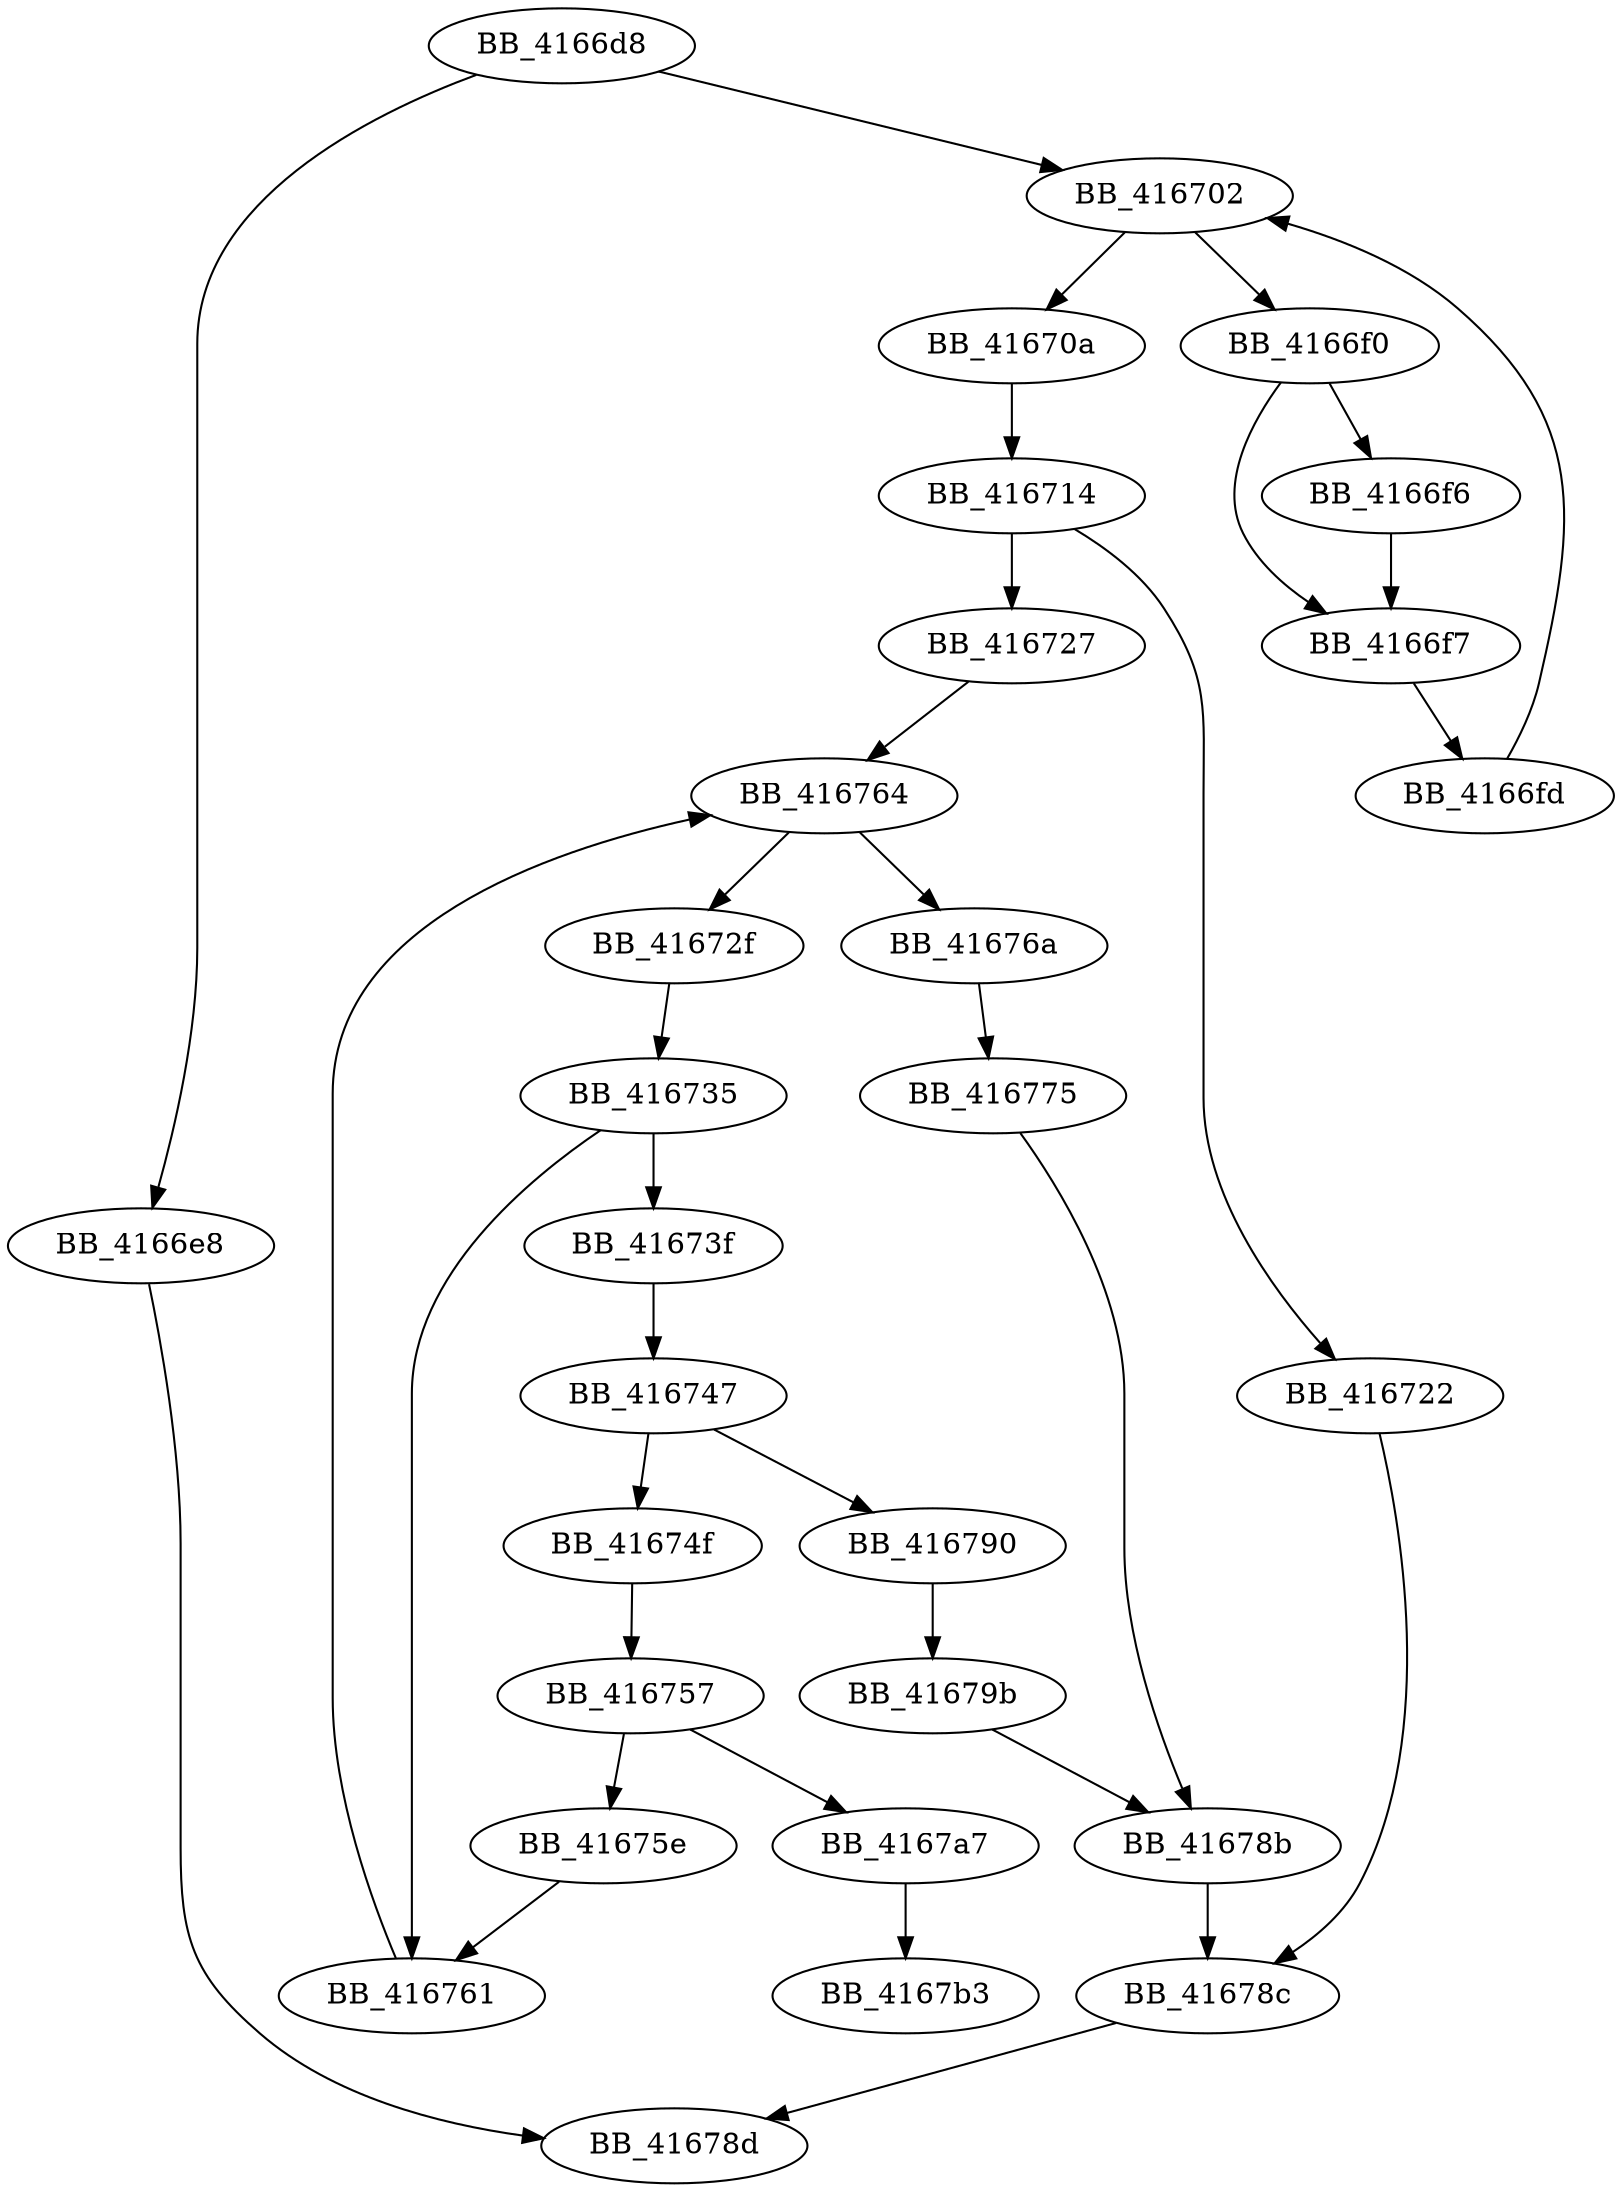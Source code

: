DiGraph __wsetenvp{
BB_4166d8->BB_4166e8
BB_4166d8->BB_416702
BB_4166e8->BB_41678d
BB_4166f0->BB_4166f6
BB_4166f0->BB_4166f7
BB_4166f6->BB_4166f7
BB_4166f7->BB_4166fd
BB_4166fd->BB_416702
BB_416702->BB_4166f0
BB_416702->BB_41670a
BB_41670a->BB_416714
BB_416714->BB_416722
BB_416714->BB_416727
BB_416722->BB_41678c
BB_416727->BB_416764
BB_41672f->BB_416735
BB_416735->BB_41673f
BB_416735->BB_416761
BB_41673f->BB_416747
BB_416747->BB_41674f
BB_416747->BB_416790
BB_41674f->BB_416757
BB_416757->BB_41675e
BB_416757->BB_4167a7
BB_41675e->BB_416761
BB_416761->BB_416764
BB_416764->BB_41672f
BB_416764->BB_41676a
BB_41676a->BB_416775
BB_416775->BB_41678b
BB_41678b->BB_41678c
BB_41678c->BB_41678d
BB_416790->BB_41679b
BB_41679b->BB_41678b
BB_4167a7->BB_4167b3
}

